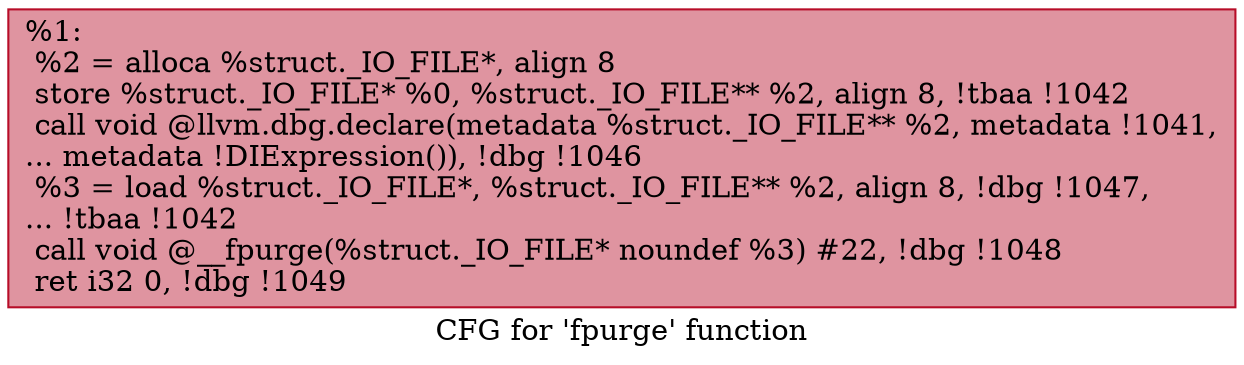 digraph "CFG for 'fpurge' function" {
	label="CFG for 'fpurge' function";

	Node0xb7da20 [shape=record,color="#b70d28ff", style=filled, fillcolor="#b70d2870",label="{%1:\l  %2 = alloca %struct._IO_FILE*, align 8\l  store %struct._IO_FILE* %0, %struct._IO_FILE** %2, align 8, !tbaa !1042\l  call void @llvm.dbg.declare(metadata %struct._IO_FILE** %2, metadata !1041,\l... metadata !DIExpression()), !dbg !1046\l  %3 = load %struct._IO_FILE*, %struct._IO_FILE** %2, align 8, !dbg !1047,\l... !tbaa !1042\l  call void @__fpurge(%struct._IO_FILE* noundef %3) #22, !dbg !1048\l  ret i32 0, !dbg !1049\l}"];
}
